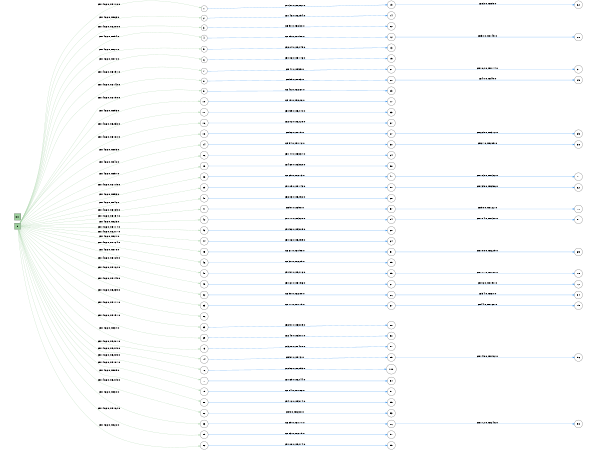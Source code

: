 digraph D {
rankdir=LR
size="4,3"
ratio="fill"
node[color="black",shape="square",fillcolor="darkseagreen3",style="filled"]
 0
 N1
 node[color="black",shape="circle",style=""]
 
edge[style="solid"]
edge[style="solid"]
0->1[label="c=1466.0,t=118.0",color="darkseagreen3"] 
edge[style="solid"]
1->19[label="c=137.0,t=267.0",color="dodgerblue2"] 
edge[style="solid"]
19->32[label="c=83.0,t=85.0",color="dodgerblue2"] 
edge[style="solid"]
0->2[label="c=1466.0,t=63.0",color="darkseagreen3"] 
edge[style="solid"]
2->14[label="c=146.0,t=254.0",color="dodgerblue2"] 
edge[style="solid"]
0->3[label="c=1466.0,t=208.0",color="darkseagreen3"] 
edge[style="solid"]
3->22[label="c=90.0,t=230.0",color="dodgerblue2"] 
edge[style="solid"]
0->4[label="c=1466.0,t=94.0",color="darkseagreen3"] 
edge[style="solid"]
4->12[label="c=85.0,t=190.0",color="dodgerblue2"] 
edge[style="solid"]
12->28[label="c=50.0,t=145.0",color="dodgerblue2"] 
edge[style="solid"]
0->5[label="c=1466.0,t=21.0",color="darkseagreen3"] 
edge[style="solid"]
5->13[label="c=204.0,t=245.0",color="dodgerblue2"] 
edge[style="solid"]
0->6[label="c=1466.0,t=70.0",color="darkseagreen3"] 
edge[style="solid"]
6->15[label="c=106.0,t=146.0",color="dodgerblue2"] 
edge[style="solid"]
0->7[label="c=1466.0,t=191.0",color="darkseagreen3"] 
edge[style="solid"]
7->21[label="c=47.0,t=95.0",color="dodgerblue2"] 
edge[style="solid"]
21->31[label="c=102.0,t=174.0",color="dodgerblue2"] 
edge[style="solid"]
0->8[label="c=1466.0,t=143.0",color="darkseagreen3"] 
edge[style="solid"]
8->20[label="c=55.0,t=83.0",color="dodgerblue2"] 
edge[style="solid"]
20->25[label="c=40.0,t=49.0",color="dodgerblue2"] 
edge[style="solid"]
0->9[label="c=1466.0,t=198.0",color="darkseagreen3"] 
edge[style="solid"]
9->23[label="c=46.0,t=267.0",color="dodgerblue2"] 
edge[style="solid"]
0->10[label="c=1466.0,t=93.0",color="darkseagreen3"] 
edge[style="solid"]
10->17[label="c=19.0,t=226.0",color="dodgerblue2"] 
edge[style="solid"]
0->11[label="c=1466.0,t=233.0",color="darkseagreen3"] 
edge[style="solid"]
11->33[label="c=159.0,t=240.0",color="dodgerblue2"] 
edge[style="solid"]
0->16[label="c=1466.0,t=180.0",color="darkseagreen3"] 
edge[style="solid"]
16->37[label="c=202.0,t=228.0",color="dodgerblue2"] 
edge[style="solid"]
0->18[label="c=1466.0,t=85.0",color="darkseagreen3"] 
edge[style="solid"]
18->27[label="c=52.0,t=79.0",color="dodgerblue2"] 
edge[style="solid"]
27->35[label="c=229.0,t=312.0",color="dodgerblue2"] 
edge[style="solid"]
0->24[label="c=1466.0,t=42.0",color="darkseagreen3"] 
edge[style="solid"]
24->30[label="c=94.0,t=172.0",color="dodgerblue2"] 
edge[style="solid"]
30->38[label="c=27.0,t=205.0",color="dodgerblue2"] 
edge[style="solid"]
0->26[label="c=1466.0,t=57.0",color="darkseagreen3"] 
edge[style="solid"]
26->34[label="c=144.0,t=337.0",color="dodgerblue2"] 
edge[style="solid"]
0->29[label="c=1466.0,t=115.0",color="darkseagreen3"] 
edge[style="solid"]
29->58[label="c=460.0,t=360.0",color="dodgerblue2"] 
edge[style="solid"]
0->36[label="c=1466.0,t=53.0",color="darkseagreen3"] 
edge[style="solid"]
36->47[label="c=65.0,t=273.0",color="dodgerblue2"] 
edge[style="solid"]
47->71[label="c=103.0,t=132.0",color="dodgerblue2"] 
edge[style="solid"]
0->39[label="c=1466.0,t=46.0",color="darkseagreen3"] 
edge[style="solid"]
39->50[label="c=105.0,t=143.0",color="dodgerblue2"] 
edge[style="solid"]
50->62[label="c=135.0,t=256.0",color="dodgerblue2"] 
edge[style="solid"]
0->40[label="c=1466.0,t=189.0",color="darkseagreen3"] 
edge[style="solid"]
40->68[label="c=203.0,t=252.0",color="dodgerblue2"] 
edge[style="solid"]
0->41[label="c=1466.0,t=154.0",color="darkseagreen3"] 
edge[style="solid"]
41->57[label="c=97.0,t=98.0",color="dodgerblue2"] 
edge[style="solid"]
57->70[label="c=98.0,t=122.0",color="dodgerblue2"] 
edge[style="solid"]
0->42[label="c=1466.0,t=23.0",color="darkseagreen3"] 
edge[style="solid"]
42->54[label="c=111.0,t=320.0",color="dodgerblue2"] 
edge[style="solid"]
54->81[label="c=104.0,t=130.0",color="dodgerblue2"] 
edge[style="solid"]
0->43[label="c=1466.0,t=114.0",color="darkseagreen3"] 
edge[style="solid"]
43->60[label="c=152.0,t=309.0",color="dodgerblue2"] 
edge[style="solid"]
0->44[label="c=1466.0,t=217.0",color="darkseagreen3"] 
edge[style="solid"]
44->64[label="c=106.0,t=259.0",color="dodgerblue2"] 
edge[style="solid"]
0->45[label="c=1466.0,t=21.0",color="darkseagreen3"] 
edge[style="solid"]
45->51[label="c=61.0,t=198.0",color="dodgerblue2"] 
edge[style="solid"]
51->65[label="c=108.0,t=229.0",color="dodgerblue2"] 
edge[style="solid"]
0->46[label="c=1466.0,t=124.0",color="darkseagreen3"] 
edge[style="solid"]
46->55[label="c=30.0,t=229.0",color="dodgerblue2"] 
edge[style="solid"]
0->48[label="c=1466.0,t=78.0",color="darkseagreen3"] 
edge[style="solid"]
48->59[label="c=197.0,t=216.0",color="dodgerblue2"] 
edge[style="solid"]
59->78[label="c=117.0,t=180.0",color="dodgerblue2"] 
edge[style="solid"]
0->49[label="c=1466.0,t=129.0",color="darkseagreen3"] 
edge[style="solid"]
49->61[label="c=161.0,t=156.0",color="dodgerblue2"] 
edge[style="solid"]
61->72[label="c=46.0,t=190.0",color="dodgerblue2"] 
edge[style="solid"]
0->52[label="c=1466.0,t=122.0",color="darkseagreen3"] 
edge[style="solid"]
52->66[label="c=98.0,t=280.0",color="dodgerblue2"] 
edge[style="solid"]
66->84[label="c=54.0,t=60.0",color="dodgerblue2"] 
edge[style="solid"]
0->53[label="c=1466.0,t=149.0",color="darkseagreen3"] 
edge[style="solid"]
53->67[label="c=71.0,t=115.0",color="dodgerblue2"] 
edge[style="solid"]
67->75[label="c=44.0,t=168.0",color="dodgerblue2"] 
edge[style="solid"]
0->56[label="c=1466.0,t=239.0",color="darkseagreen3"] 
edge[style="solid"]
0->63[label="c=1466.0,t=171.0",color="darkseagreen3"] 
edge[style="solid"]
63->88[label="c=291.0,t=309.0",color="dodgerblue2"] 
edge[style="solid"]
0->69[label="c=1466.0,t=151.0",color="darkseagreen3"] 
edge[style="solid"]
69->90[label="c=248.0,t=301.0",color="dodgerblue2"] 
edge[style="solid"]
0->73[label="c=1466.0,t=34.0",color="darkseagreen3"] 
edge[style="solid"]
73->87[label="c=328.0,t=400.0",color="dodgerblue2"] 
edge[style="solid"]
0->74[label="c=1466.0,t=201.0",color="darkseagreen3"] 
edge[style="solid"]
74->89[label="c=57.0,t=73.0",color="dodgerblue2"] 
edge[style="solid"]
89->96[label="c=145.0,t=192.0",color="dodgerblue2"] 
edge[style="solid"]
0->76[label="c=1466.0,t=219.0",color="darkseagreen3"] 
edge[style="solid"]
76->100[label="c=292.0,t=253.0",color="dodgerblue2"] 
edge[style="solid"]
0->77[label="c=1466.0,t=205.0",color="darkseagreen3"] 
edge[style="solid"]
77->94[label="c=169.0,t=244.0",color="dodgerblue2"] 
edge[style="solid"]
0->79[label="c=1466.0,t=187.0",color="darkseagreen3"] 
edge[style="solid"]
79->91[label="c=84.0,t=182.0",color="dodgerblue2"] 
edge[style="solid"]
0->80[label="c=1466.0,t=89.0",color="darkseagreen3"] 
edge[style="solid"]
80->95[label="c=412.0,t=374.0",color="dodgerblue2"] 
edge[style="solid"]
0->82[label="c=1466.0,t=215.0",color="darkseagreen3"] 
edge[style="solid"]
82->93[label="c=5.0,t=238.0",color="dodgerblue2"] 
edge[style="solid"]
0->83[label="c=1466.0,t=30.0",color="darkseagreen3"] 
edge[style="solid"]
83->86[label="c=89.0,t=177.0",color="dodgerblue2"] 
edge[style="solid"]
86->98[label="c=172.0,t=246.0",color="dodgerblue2"] 
edge[style="solid"]
0->85[label="c=1466.0,t=162.0",color="darkseagreen3"] 
edge[style="solid"]
85->97[label="c=83.0,t=275.0",color="dodgerblue2"] 
edge[style="solid"]
0->92[label="c=1466.0,t=22.0",color="darkseagreen3"] 
edge[style="solid"]
92->99[label="c=108.0,t=274.0",color="dodgerblue2"] 
}